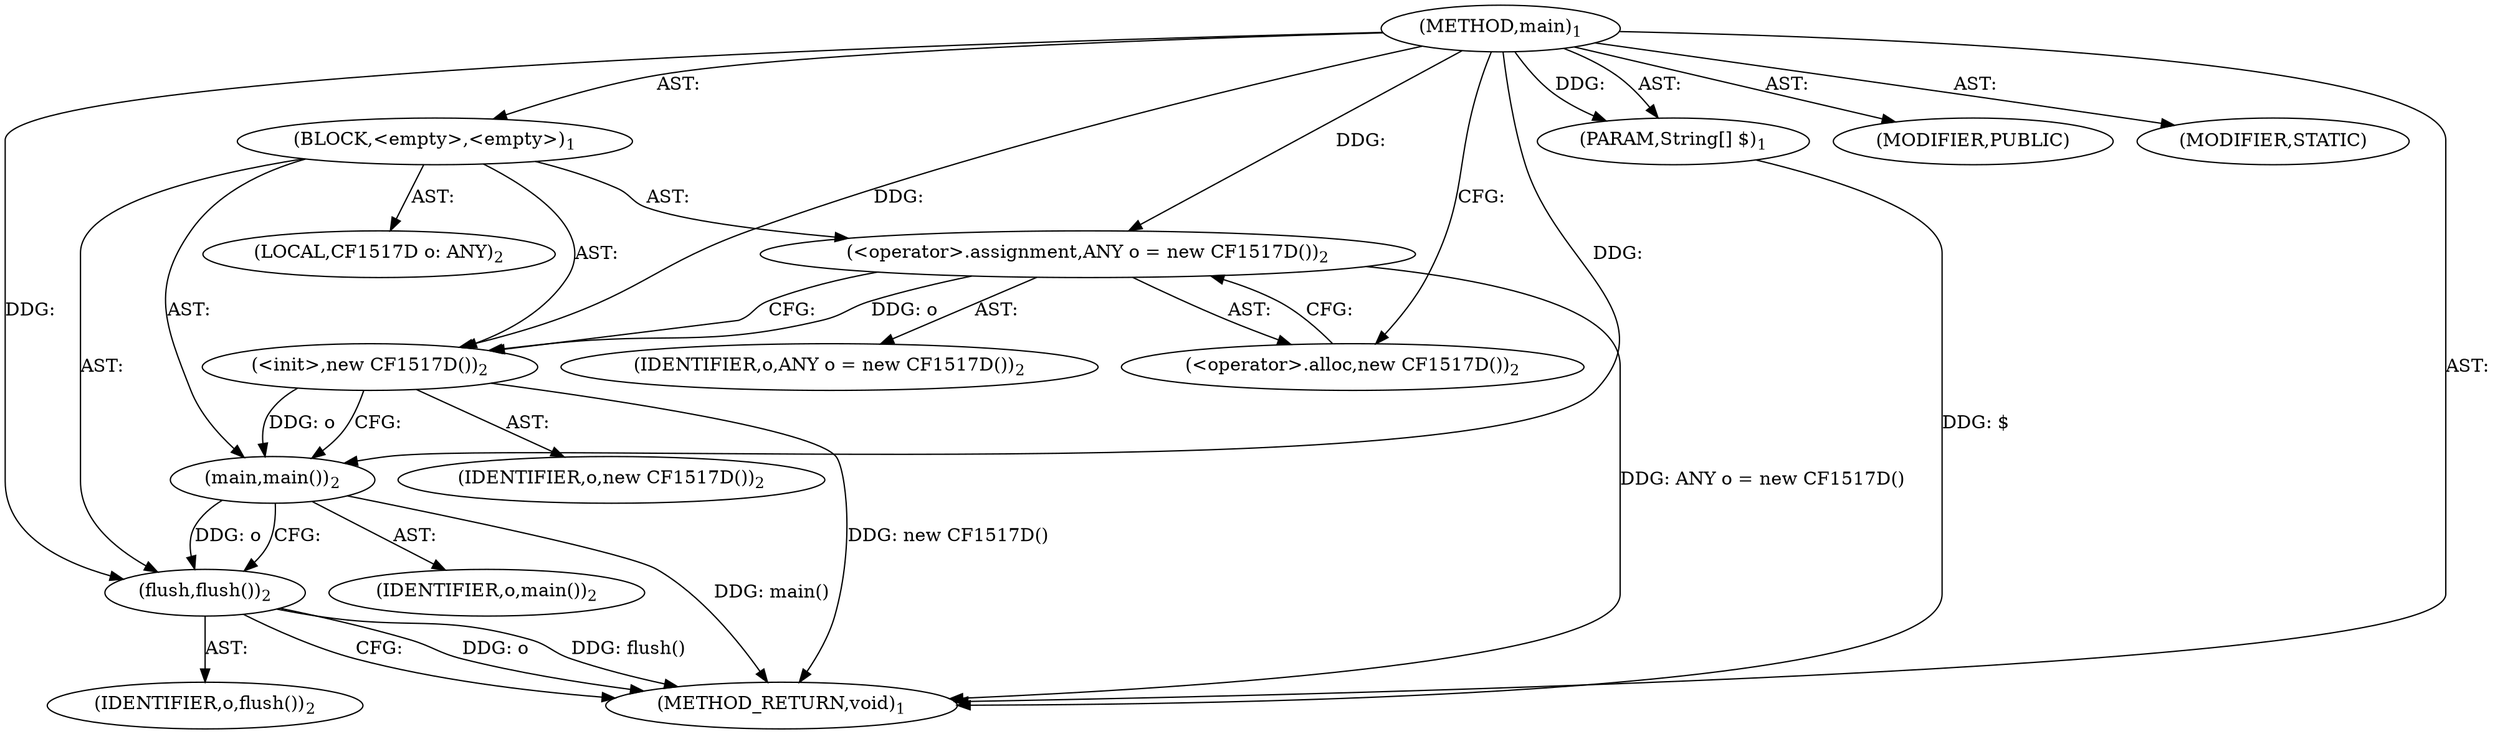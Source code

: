 digraph "main" {  
"19" [label = <(METHOD,main)<SUB>1</SUB>> ]
"20" [label = <(PARAM,String[] $)<SUB>1</SUB>> ]
"21" [label = <(BLOCK,&lt;empty&gt;,&lt;empty&gt;)<SUB>1</SUB>> ]
"4" [label = <(LOCAL,CF1517D o: ANY)<SUB>2</SUB>> ]
"22" [label = <(&lt;operator&gt;.assignment,ANY o = new CF1517D())<SUB>2</SUB>> ]
"23" [label = <(IDENTIFIER,o,ANY o = new CF1517D())<SUB>2</SUB>> ]
"24" [label = <(&lt;operator&gt;.alloc,new CF1517D())<SUB>2</SUB>> ]
"25" [label = <(&lt;init&gt;,new CF1517D())<SUB>2</SUB>> ]
"3" [label = <(IDENTIFIER,o,new CF1517D())<SUB>2</SUB>> ]
"26" [label = <(main,main())<SUB>2</SUB>> ]
"27" [label = <(IDENTIFIER,o,main())<SUB>2</SUB>> ]
"28" [label = <(flush,flush())<SUB>2</SUB>> ]
"29" [label = <(IDENTIFIER,o,flush())<SUB>2</SUB>> ]
"30" [label = <(MODIFIER,PUBLIC)> ]
"31" [label = <(MODIFIER,STATIC)> ]
"32" [label = <(METHOD_RETURN,void)<SUB>1</SUB>> ]
  "19" -> "20"  [ label = "AST: "] 
  "19" -> "21"  [ label = "AST: "] 
  "19" -> "30"  [ label = "AST: "] 
  "19" -> "31"  [ label = "AST: "] 
  "19" -> "32"  [ label = "AST: "] 
  "21" -> "4"  [ label = "AST: "] 
  "21" -> "22"  [ label = "AST: "] 
  "21" -> "25"  [ label = "AST: "] 
  "21" -> "26"  [ label = "AST: "] 
  "21" -> "28"  [ label = "AST: "] 
  "22" -> "23"  [ label = "AST: "] 
  "22" -> "24"  [ label = "AST: "] 
  "25" -> "3"  [ label = "AST: "] 
  "26" -> "27"  [ label = "AST: "] 
  "28" -> "29"  [ label = "AST: "] 
  "22" -> "25"  [ label = "CFG: "] 
  "25" -> "26"  [ label = "CFG: "] 
  "26" -> "28"  [ label = "CFG: "] 
  "28" -> "32"  [ label = "CFG: "] 
  "24" -> "22"  [ label = "CFG: "] 
  "19" -> "24"  [ label = "CFG: "] 
  "20" -> "32"  [ label = "DDG: $"] 
  "22" -> "32"  [ label = "DDG: ANY o = new CF1517D()"] 
  "25" -> "32"  [ label = "DDG: new CF1517D()"] 
  "26" -> "32"  [ label = "DDG: main()"] 
  "28" -> "32"  [ label = "DDG: o"] 
  "28" -> "32"  [ label = "DDG: flush()"] 
  "19" -> "20"  [ label = "DDG: "] 
  "19" -> "22"  [ label = "DDG: "] 
  "22" -> "25"  [ label = "DDG: o"] 
  "19" -> "25"  [ label = "DDG: "] 
  "25" -> "26"  [ label = "DDG: o"] 
  "19" -> "26"  [ label = "DDG: "] 
  "26" -> "28"  [ label = "DDG: o"] 
  "19" -> "28"  [ label = "DDG: "] 
}
